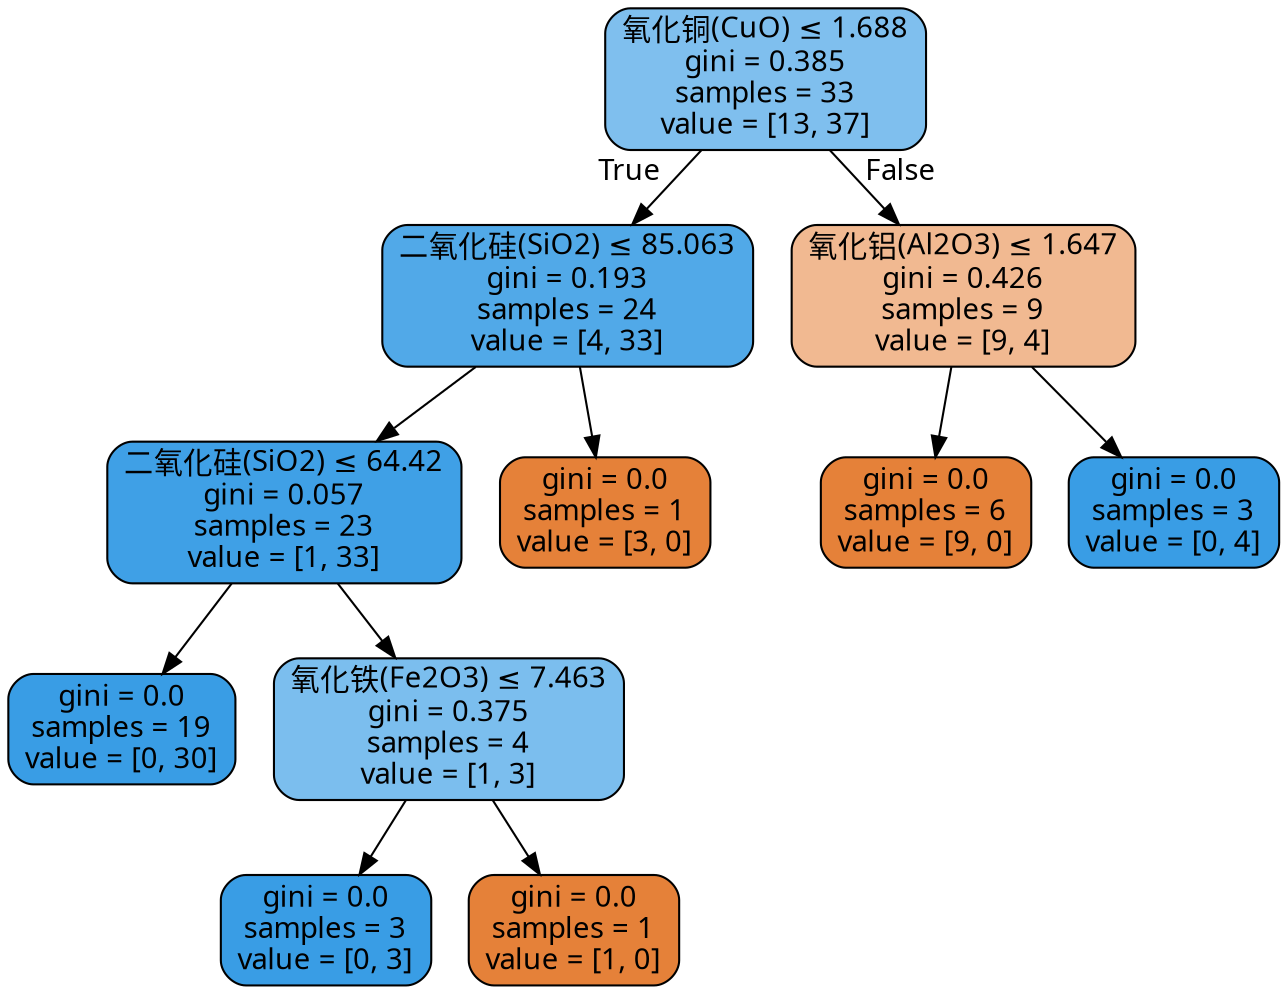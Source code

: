 digraph Tree {
node [shape=box, style="filled, rounded", color="black", fontname="DengXian"] ;
edge [fontname="DengXian"] ;
0 [label=<氧化铜(CuO) &le; 1.688<br/>gini = 0.385<br/>samples = 33<br/>value = [13, 37]>, fillcolor="#7fbfee"] ;
1 [label=<二氧化硅(SiO2) &le; 85.063<br/>gini = 0.193<br/>samples = 24<br/>value = [4, 33]>, fillcolor="#51a9e8"] ;
0 -> 1 [labeldistance=2.5, labelangle=45, headlabel="True"] ;
2 [label=<二氧化硅(SiO2) &le; 64.42<br/>gini = 0.057<br/>samples = 23<br/>value = [1, 33]>, fillcolor="#3fa0e6"] ;
1 -> 2 ;
3 [label=<gini = 0.0<br/>samples = 19<br/>value = [0, 30]>, fillcolor="#399de5"] ;
2 -> 3 ;
4 [label=<氧化铁(Fe2O3) &le; 7.463<br/>gini = 0.375<br/>samples = 4<br/>value = [1, 3]>, fillcolor="#7bbeee"] ;
2 -> 4 ;
5 [label=<gini = 0.0<br/>samples = 3<br/>value = [0, 3]>, fillcolor="#399de5"] ;
4 -> 5 ;
6 [label=<gini = 0.0<br/>samples = 1<br/>value = [1, 0]>, fillcolor="#e58139"] ;
4 -> 6 ;
7 [label=<gini = 0.0<br/>samples = 1<br/>value = [3, 0]>, fillcolor="#e58139"] ;
1 -> 7 ;
8 [label=<氧化铝(Al2O3) &le; 1.647<br/>gini = 0.426<br/>samples = 9<br/>value = [9, 4]>, fillcolor="#f1b991"] ;
0 -> 8 [labeldistance=2.5, labelangle=-45, headlabel="False"] ;
9 [label=<gini = 0.0<br/>samples = 6<br/>value = [9, 0]>, fillcolor="#e58139"] ;
8 -> 9 ;
10 [label=<gini = 0.0<br/>samples = 3<br/>value = [0, 4]>, fillcolor="#399de5"] ;
8 -> 10 ;
}